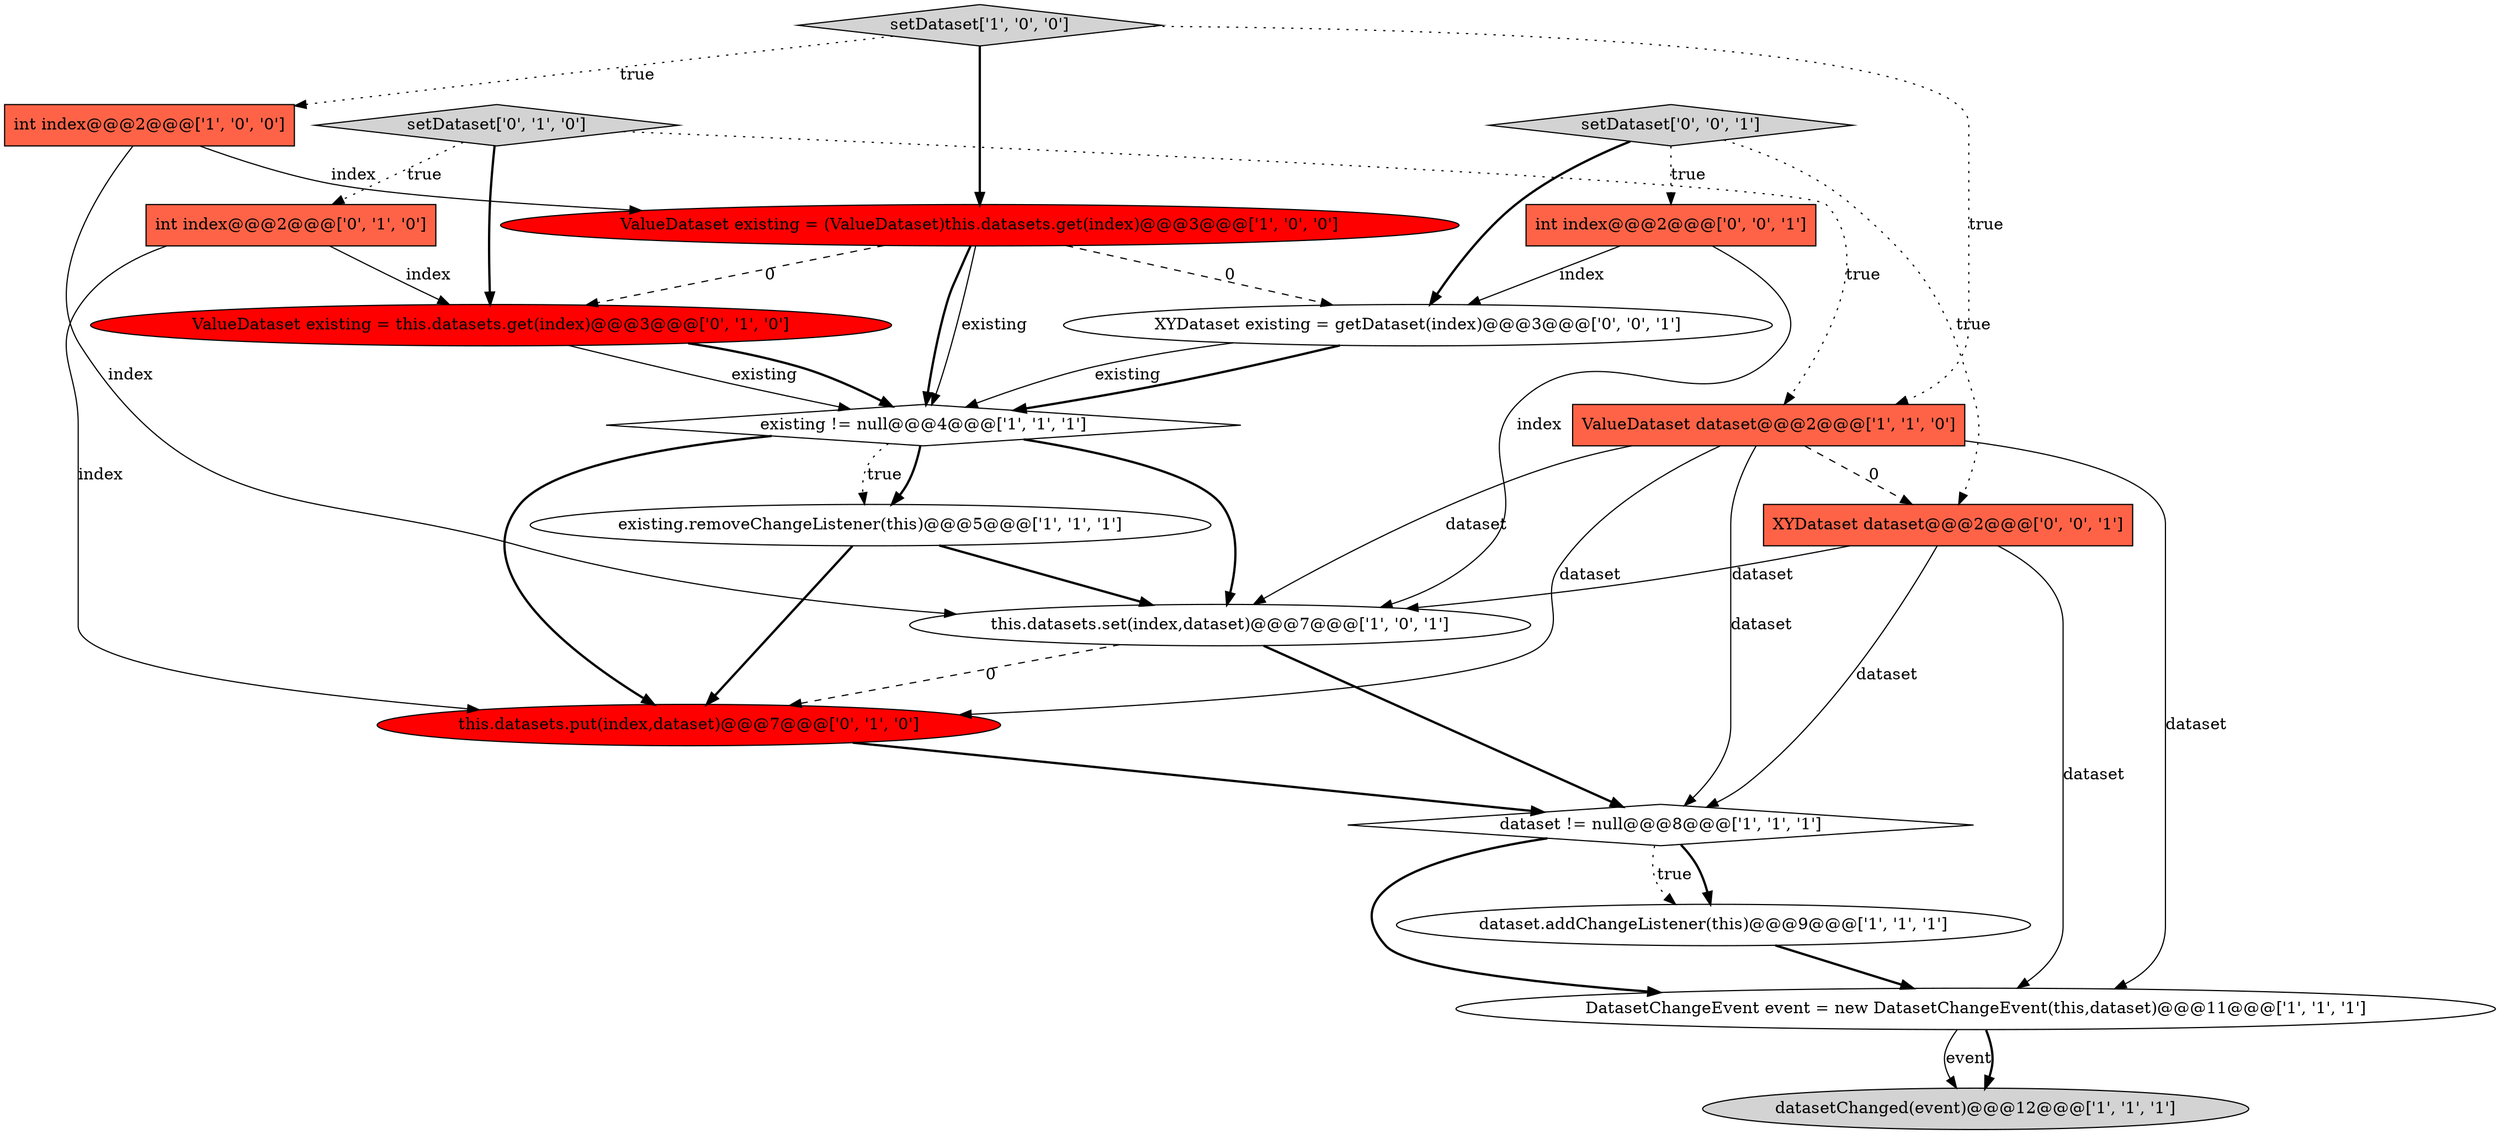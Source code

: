 digraph {
15 [style = filled, label = "setDataset['0', '0', '1']", fillcolor = lightgray, shape = diamond image = "AAA0AAABBB3BBB"];
17 [style = filled, label = "XYDataset existing = getDataset(index)@@@3@@@['0', '0', '1']", fillcolor = white, shape = ellipse image = "AAA0AAABBB3BBB"];
3 [style = filled, label = "dataset.addChangeListener(this)@@@9@@@['1', '1', '1']", fillcolor = white, shape = ellipse image = "AAA0AAABBB1BBB"];
5 [style = filled, label = "dataset != null@@@8@@@['1', '1', '1']", fillcolor = white, shape = diamond image = "AAA0AAABBB1BBB"];
6 [style = filled, label = "this.datasets.set(index,dataset)@@@7@@@['1', '0', '1']", fillcolor = white, shape = ellipse image = "AAA0AAABBB1BBB"];
9 [style = filled, label = "existing != null@@@4@@@['1', '1', '1']", fillcolor = white, shape = diamond image = "AAA0AAABBB1BBB"];
1 [style = filled, label = "int index@@@2@@@['1', '0', '0']", fillcolor = tomato, shape = box image = "AAA0AAABBB1BBB"];
8 [style = filled, label = "setDataset['1', '0', '0']", fillcolor = lightgray, shape = diamond image = "AAA0AAABBB1BBB"];
7 [style = filled, label = "ValueDataset existing = (ValueDataset)this.datasets.get(index)@@@3@@@['1', '0', '0']", fillcolor = red, shape = ellipse image = "AAA1AAABBB1BBB"];
11 [style = filled, label = "int index@@@2@@@['0', '1', '0']", fillcolor = tomato, shape = box image = "AAA0AAABBB2BBB"];
2 [style = filled, label = "ValueDataset dataset@@@2@@@['1', '1', '0']", fillcolor = tomato, shape = box image = "AAA0AAABBB1BBB"];
0 [style = filled, label = "DatasetChangeEvent event = new DatasetChangeEvent(this,dataset)@@@11@@@['1', '1', '1']", fillcolor = white, shape = ellipse image = "AAA0AAABBB1BBB"];
10 [style = filled, label = "existing.removeChangeListener(this)@@@5@@@['1', '1', '1']", fillcolor = white, shape = ellipse image = "AAA0AAABBB1BBB"];
14 [style = filled, label = "ValueDataset existing = this.datasets.get(index)@@@3@@@['0', '1', '0']", fillcolor = red, shape = ellipse image = "AAA1AAABBB2BBB"];
16 [style = filled, label = "int index@@@2@@@['0', '0', '1']", fillcolor = tomato, shape = box image = "AAA0AAABBB3BBB"];
18 [style = filled, label = "XYDataset dataset@@@2@@@['0', '0', '1']", fillcolor = tomato, shape = box image = "AAA0AAABBB3BBB"];
4 [style = filled, label = "datasetChanged(event)@@@12@@@['1', '1', '1']", fillcolor = lightgray, shape = ellipse image = "AAA0AAABBB1BBB"];
12 [style = filled, label = "setDataset['0', '1', '0']", fillcolor = lightgray, shape = diamond image = "AAA0AAABBB2BBB"];
13 [style = filled, label = "this.datasets.put(index,dataset)@@@7@@@['0', '1', '0']", fillcolor = red, shape = ellipse image = "AAA1AAABBB2BBB"];
5->3 [style = bold, label=""];
7->9 [style = solid, label="existing"];
1->6 [style = solid, label="index"];
2->5 [style = solid, label="dataset"];
16->6 [style = solid, label="index"];
7->17 [style = dashed, label="0"];
8->2 [style = dotted, label="true"];
7->14 [style = dashed, label="0"];
17->9 [style = bold, label=""];
15->18 [style = dotted, label="true"];
12->2 [style = dotted, label="true"];
14->9 [style = solid, label="existing"];
18->5 [style = solid, label="dataset"];
9->10 [style = bold, label=""];
5->3 [style = dotted, label="true"];
17->9 [style = solid, label="existing"];
15->16 [style = dotted, label="true"];
0->4 [style = solid, label="event"];
10->6 [style = bold, label=""];
2->0 [style = solid, label="dataset"];
3->0 [style = bold, label=""];
8->7 [style = bold, label=""];
9->6 [style = bold, label=""];
18->0 [style = solid, label="dataset"];
12->11 [style = dotted, label="true"];
11->13 [style = solid, label="index"];
7->9 [style = bold, label=""];
8->1 [style = dotted, label="true"];
1->7 [style = solid, label="index"];
16->17 [style = solid, label="index"];
6->5 [style = bold, label=""];
15->17 [style = bold, label=""];
6->13 [style = dashed, label="0"];
5->0 [style = bold, label=""];
10->13 [style = bold, label=""];
0->4 [style = bold, label=""];
2->13 [style = solid, label="dataset"];
12->14 [style = bold, label=""];
2->18 [style = dashed, label="0"];
13->5 [style = bold, label=""];
11->14 [style = solid, label="index"];
14->9 [style = bold, label=""];
2->6 [style = solid, label="dataset"];
18->6 [style = solid, label="dataset"];
9->10 [style = dotted, label="true"];
9->13 [style = bold, label=""];
}
